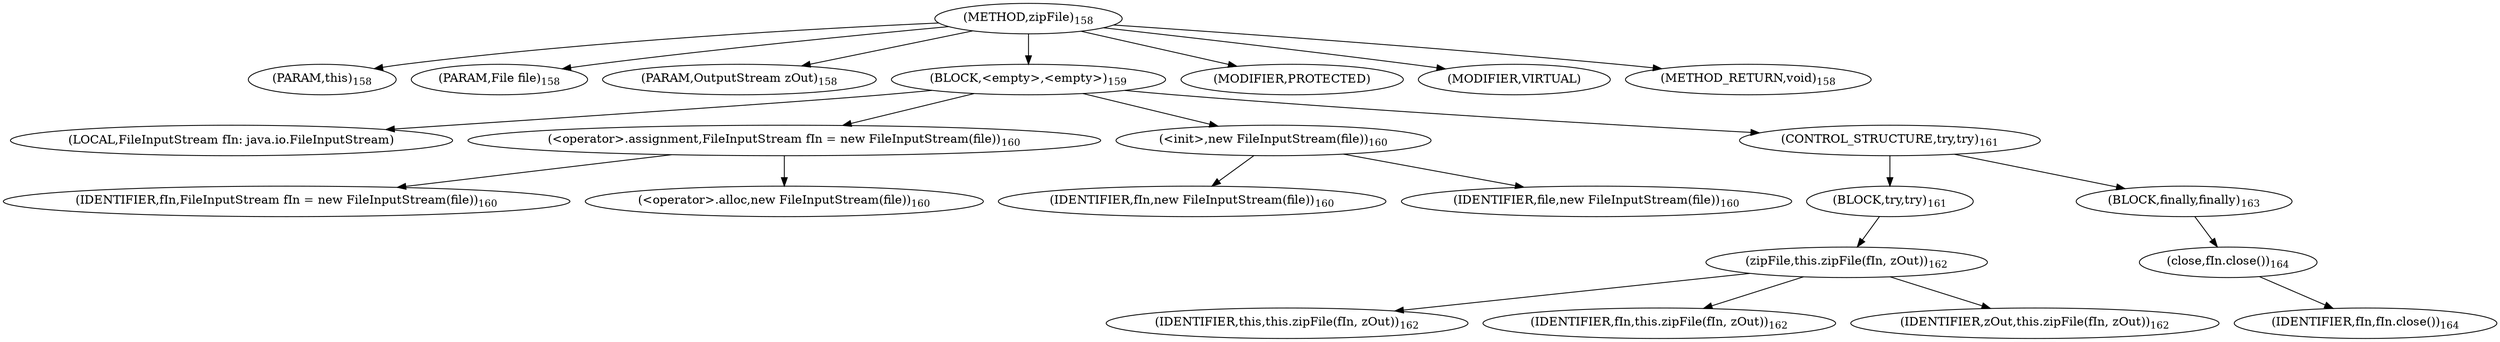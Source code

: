 digraph "zipFile" {  
"201" [label = <(METHOD,zipFile)<SUB>158</SUB>> ]
"13" [label = <(PARAM,this)<SUB>158</SUB>> ]
"202" [label = <(PARAM,File file)<SUB>158</SUB>> ]
"203" [label = <(PARAM,OutputStream zOut)<SUB>158</SUB>> ]
"204" [label = <(BLOCK,&lt;empty&gt;,&lt;empty&gt;)<SUB>159</SUB>> ]
"11" [label = <(LOCAL,FileInputStream fIn: java.io.FileInputStream)> ]
"205" [label = <(&lt;operator&gt;.assignment,FileInputStream fIn = new FileInputStream(file))<SUB>160</SUB>> ]
"206" [label = <(IDENTIFIER,fIn,FileInputStream fIn = new FileInputStream(file))<SUB>160</SUB>> ]
"207" [label = <(&lt;operator&gt;.alloc,new FileInputStream(file))<SUB>160</SUB>> ]
"208" [label = <(&lt;init&gt;,new FileInputStream(file))<SUB>160</SUB>> ]
"10" [label = <(IDENTIFIER,fIn,new FileInputStream(file))<SUB>160</SUB>> ]
"209" [label = <(IDENTIFIER,file,new FileInputStream(file))<SUB>160</SUB>> ]
"210" [label = <(CONTROL_STRUCTURE,try,try)<SUB>161</SUB>> ]
"211" [label = <(BLOCK,try,try)<SUB>161</SUB>> ]
"212" [label = <(zipFile,this.zipFile(fIn, zOut))<SUB>162</SUB>> ]
"12" [label = <(IDENTIFIER,this,this.zipFile(fIn, zOut))<SUB>162</SUB>> ]
"213" [label = <(IDENTIFIER,fIn,this.zipFile(fIn, zOut))<SUB>162</SUB>> ]
"214" [label = <(IDENTIFIER,zOut,this.zipFile(fIn, zOut))<SUB>162</SUB>> ]
"215" [label = <(BLOCK,finally,finally)<SUB>163</SUB>> ]
"216" [label = <(close,fIn.close())<SUB>164</SUB>> ]
"217" [label = <(IDENTIFIER,fIn,fIn.close())<SUB>164</SUB>> ]
"218" [label = <(MODIFIER,PROTECTED)> ]
"219" [label = <(MODIFIER,VIRTUAL)> ]
"220" [label = <(METHOD_RETURN,void)<SUB>158</SUB>> ]
  "201" -> "13" 
  "201" -> "202" 
  "201" -> "203" 
  "201" -> "204" 
  "201" -> "218" 
  "201" -> "219" 
  "201" -> "220" 
  "204" -> "11" 
  "204" -> "205" 
  "204" -> "208" 
  "204" -> "210" 
  "205" -> "206" 
  "205" -> "207" 
  "208" -> "10" 
  "208" -> "209" 
  "210" -> "211" 
  "210" -> "215" 
  "211" -> "212" 
  "212" -> "12" 
  "212" -> "213" 
  "212" -> "214" 
  "215" -> "216" 
  "216" -> "217" 
}
